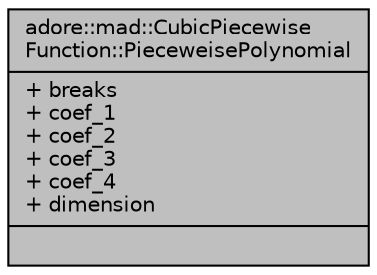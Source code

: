 digraph "adore::mad::CubicPiecewiseFunction::PieceweisePolynomial"
{
 // LATEX_PDF_SIZE
  edge [fontname="Helvetica",fontsize="10",labelfontname="Helvetica",labelfontsize="10"];
  node [fontname="Helvetica",fontsize="10",shape=record];
  Node1 [label="{adore::mad::CubicPiecewise\lFunction::PieceweisePolynomial\n|+ breaks\l+ coef_1\l+ coef_2\l+ coef_3\l+ coef_4\l+ dimension\l|}",height=0.2,width=0.4,color="black", fillcolor="grey75", style="filled", fontcolor="black",tooltip=" "];
}
